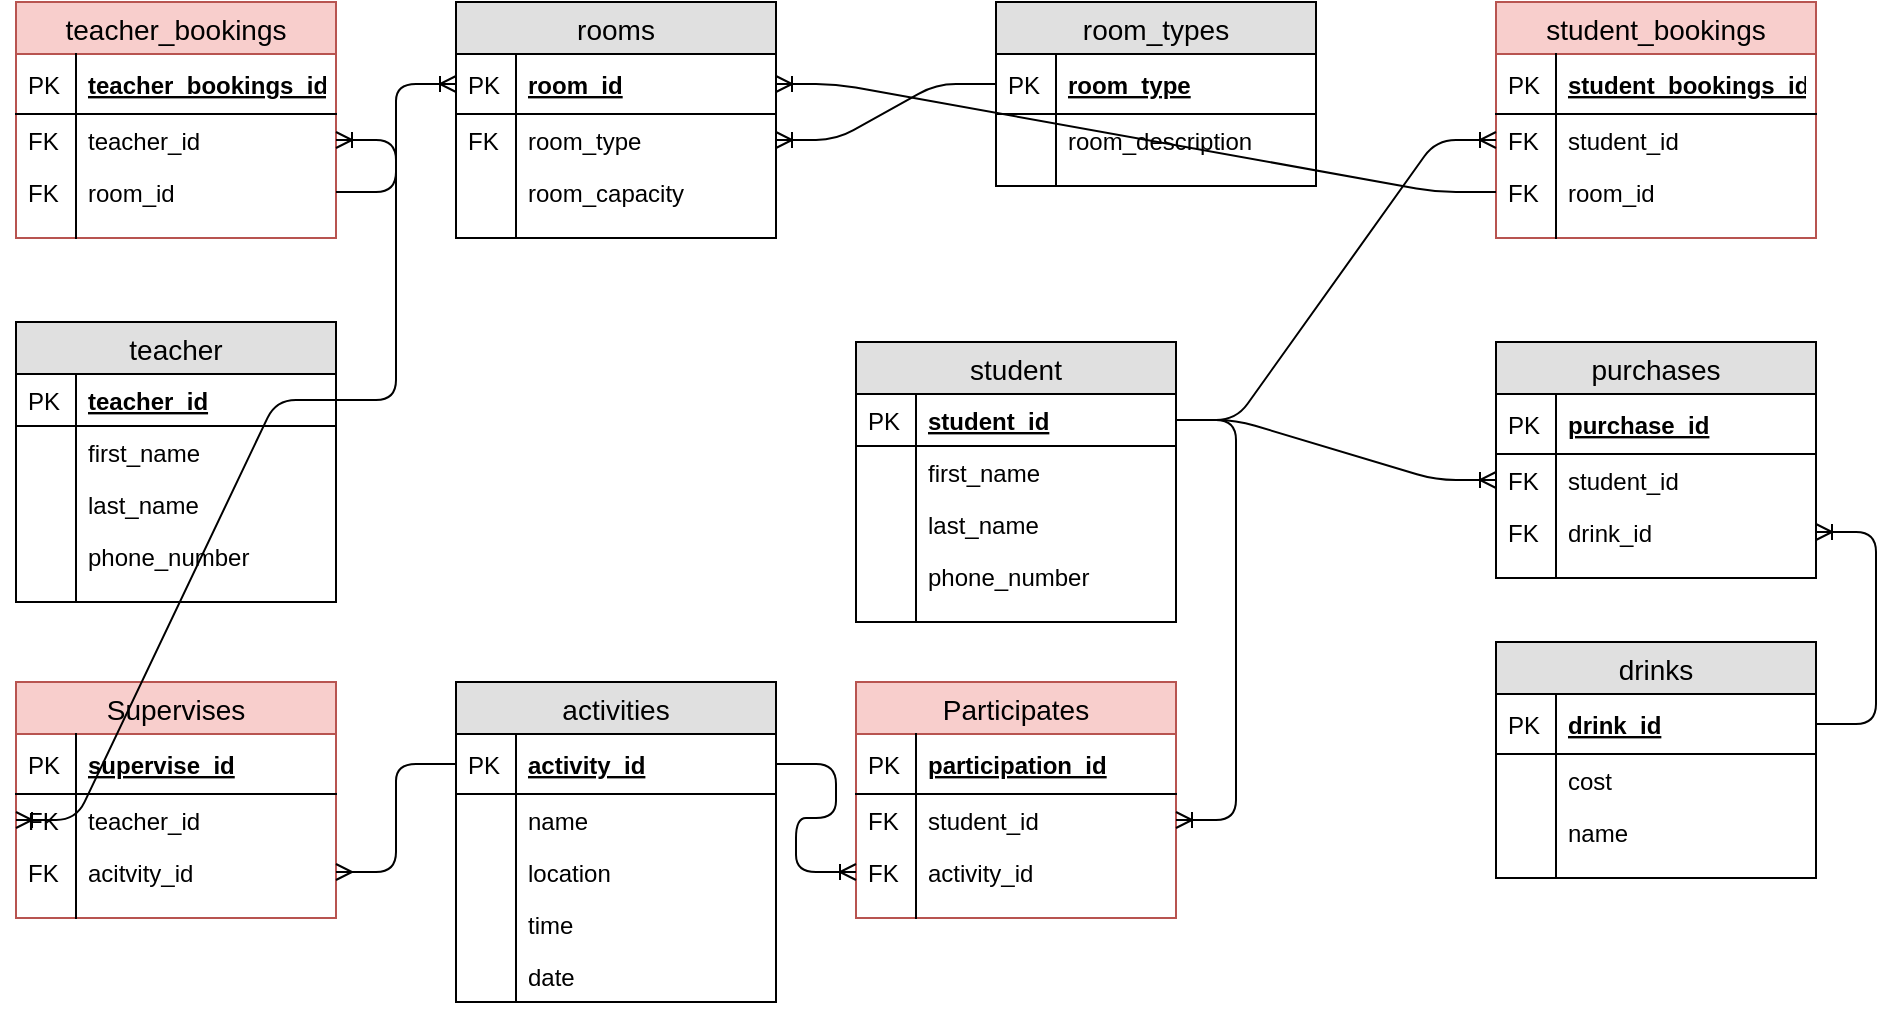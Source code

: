 <mxfile version="12.7.9" type="device"><diagram id="9CeJNqfjZAqy5RFvyB9_" name="Page-1"><mxGraphModel dx="2272" dy="762" grid="1" gridSize="10" guides="1" tooltips="1" connect="1" arrows="1" fold="1" page="1" pageScale="1" pageWidth="850" pageHeight="1100" math="0" shadow="0"><root><mxCell id="0"/><mxCell id="1" parent="0"/><mxCell id="AxWcikaqymDKm24YmUJX-11" value="teacher" style="swimlane;fontStyle=0;childLayout=stackLayout;horizontal=1;startSize=26;fillColor=#e0e0e0;horizontalStack=0;resizeParent=1;resizeParentMax=0;resizeLast=0;collapsible=1;marginBottom=0;swimlaneFillColor=#ffffff;align=center;fontSize=14;" parent="1" vertex="1"><mxGeometry x="-810" y="170" width="160" height="140" as="geometry"/></mxCell><mxCell id="AxWcikaqymDKm24YmUJX-12" value="teacher_id" style="shape=partialRectangle;top=0;left=0;right=0;bottom=1;align=left;verticalAlign=middle;fillColor=none;spacingLeft=34;spacingRight=4;overflow=hidden;rotatable=0;points=[[0,0.5],[1,0.5]];portConstraint=eastwest;dropTarget=0;fontStyle=5;fontSize=12;" parent="AxWcikaqymDKm24YmUJX-11" vertex="1"><mxGeometry y="26" width="160" height="26" as="geometry"/></mxCell><mxCell id="AxWcikaqymDKm24YmUJX-13" value="PK" style="shape=partialRectangle;top=0;left=0;bottom=0;fillColor=none;align=left;verticalAlign=middle;spacingLeft=4;spacingRight=4;overflow=hidden;rotatable=0;points=[];portConstraint=eastwest;part=1;fontSize=12;" parent="AxWcikaqymDKm24YmUJX-12" vertex="1" connectable="0"><mxGeometry width="30" height="26" as="geometry"/></mxCell><mxCell id="AxWcikaqymDKm24YmUJX-14" value="first_name" style="shape=partialRectangle;top=0;left=0;right=0;bottom=0;align=left;verticalAlign=top;fillColor=none;spacingLeft=34;spacingRight=4;overflow=hidden;rotatable=0;points=[[0,0.5],[1,0.5]];portConstraint=eastwest;dropTarget=0;fontSize=12;" parent="AxWcikaqymDKm24YmUJX-11" vertex="1"><mxGeometry y="52" width="160" height="26" as="geometry"/></mxCell><mxCell id="AxWcikaqymDKm24YmUJX-15" value="" style="shape=partialRectangle;top=0;left=0;bottom=0;fillColor=none;align=left;verticalAlign=top;spacingLeft=4;spacingRight=4;overflow=hidden;rotatable=0;points=[];portConstraint=eastwest;part=1;fontSize=12;" parent="AxWcikaqymDKm24YmUJX-14" vertex="1" connectable="0"><mxGeometry width="30" height="26" as="geometry"/></mxCell><mxCell id="AxWcikaqymDKm24YmUJX-16" value="last_name" style="shape=partialRectangle;top=0;left=0;right=0;bottom=0;align=left;verticalAlign=top;fillColor=none;spacingLeft=34;spacingRight=4;overflow=hidden;rotatable=0;points=[[0,0.5],[1,0.5]];portConstraint=eastwest;dropTarget=0;fontSize=12;" parent="AxWcikaqymDKm24YmUJX-11" vertex="1"><mxGeometry y="78" width="160" height="26" as="geometry"/></mxCell><mxCell id="AxWcikaqymDKm24YmUJX-17" value="" style="shape=partialRectangle;top=0;left=0;bottom=0;fillColor=none;align=left;verticalAlign=top;spacingLeft=4;spacingRight=4;overflow=hidden;rotatable=0;points=[];portConstraint=eastwest;part=1;fontSize=12;" parent="AxWcikaqymDKm24YmUJX-16" vertex="1" connectable="0"><mxGeometry width="30" height="26" as="geometry"/></mxCell><mxCell id="AxWcikaqymDKm24YmUJX-18" value="phone_number" style="shape=partialRectangle;top=0;left=0;right=0;bottom=0;align=left;verticalAlign=top;fillColor=none;spacingLeft=34;spacingRight=4;overflow=hidden;rotatable=0;points=[[0,0.5],[1,0.5]];portConstraint=eastwest;dropTarget=0;fontSize=12;" parent="AxWcikaqymDKm24YmUJX-11" vertex="1"><mxGeometry y="104" width="160" height="36" as="geometry"/></mxCell><mxCell id="AxWcikaqymDKm24YmUJX-19" value="" style="shape=partialRectangle;top=0;left=0;bottom=0;fillColor=none;align=left;verticalAlign=top;spacingLeft=4;spacingRight=4;overflow=hidden;rotatable=0;points=[];portConstraint=eastwest;part=1;fontSize=12;" parent="AxWcikaqymDKm24YmUJX-18" vertex="1" connectable="0"><mxGeometry width="30" height="36" as="geometry"/></mxCell><mxCell id="AxWcikaqymDKm24YmUJX-20" value="" style="shape=partialRectangle;top=0;left=0;right=0;bottom=0;align=left;verticalAlign=top;fillColor=none;spacingLeft=34;spacingRight=4;overflow=hidden;rotatable=0;points=[[0,0.5],[1,0.5]];portConstraint=eastwest;dropTarget=0;fontSize=12;" parent="AxWcikaqymDKm24YmUJX-11" vertex="1"><mxGeometry y="140" width="160" as="geometry"/></mxCell><mxCell id="AxWcikaqymDKm24YmUJX-21" value="" style="shape=partialRectangle;top=0;left=0;bottom=0;fillColor=none;align=left;verticalAlign=top;spacingLeft=4;spacingRight=4;overflow=hidden;rotatable=0;points=[];portConstraint=eastwest;part=1;fontSize=12;" parent="AxWcikaqymDKm24YmUJX-20" vertex="1" connectable="0"><mxGeometry width="30" as="geometry"/></mxCell><mxCell id="AxWcikaqymDKm24YmUJX-23" value="student" style="swimlane;fontStyle=0;childLayout=stackLayout;horizontal=1;startSize=26;fillColor=#e0e0e0;horizontalStack=0;resizeParent=1;resizeParentMax=0;resizeLast=0;collapsible=1;marginBottom=0;swimlaneFillColor=#ffffff;align=center;fontSize=14;" parent="1" vertex="1"><mxGeometry x="-390" y="180" width="160" height="140" as="geometry"/></mxCell><mxCell id="AxWcikaqymDKm24YmUJX-24" value="student_id" style="shape=partialRectangle;top=0;left=0;right=0;bottom=1;align=left;verticalAlign=middle;fillColor=none;spacingLeft=34;spacingRight=4;overflow=hidden;rotatable=0;points=[[0,0.5],[1,0.5]];portConstraint=eastwest;dropTarget=0;fontStyle=5;fontSize=12;" parent="AxWcikaqymDKm24YmUJX-23" vertex="1"><mxGeometry y="26" width="160" height="26" as="geometry"/></mxCell><mxCell id="AxWcikaqymDKm24YmUJX-25" value="PK" style="shape=partialRectangle;top=0;left=0;bottom=0;fillColor=none;align=left;verticalAlign=middle;spacingLeft=4;spacingRight=4;overflow=hidden;rotatable=0;points=[];portConstraint=eastwest;part=1;fontSize=12;" parent="AxWcikaqymDKm24YmUJX-24" vertex="1" connectable="0"><mxGeometry width="30" height="26" as="geometry"/></mxCell><mxCell id="AxWcikaqymDKm24YmUJX-26" value="first_name" style="shape=partialRectangle;top=0;left=0;right=0;bottom=0;align=left;verticalAlign=top;fillColor=none;spacingLeft=34;spacingRight=4;overflow=hidden;rotatable=0;points=[[0,0.5],[1,0.5]];portConstraint=eastwest;dropTarget=0;fontSize=12;" parent="AxWcikaqymDKm24YmUJX-23" vertex="1"><mxGeometry y="52" width="160" height="26" as="geometry"/></mxCell><mxCell id="AxWcikaqymDKm24YmUJX-27" value="" style="shape=partialRectangle;top=0;left=0;bottom=0;fillColor=none;align=left;verticalAlign=top;spacingLeft=4;spacingRight=4;overflow=hidden;rotatable=0;points=[];portConstraint=eastwest;part=1;fontSize=12;" parent="AxWcikaqymDKm24YmUJX-26" vertex="1" connectable="0"><mxGeometry width="30" height="26" as="geometry"/></mxCell><mxCell id="AxWcikaqymDKm24YmUJX-28" value="last_name" style="shape=partialRectangle;top=0;left=0;right=0;bottom=0;align=left;verticalAlign=top;fillColor=none;spacingLeft=34;spacingRight=4;overflow=hidden;rotatable=0;points=[[0,0.5],[1,0.5]];portConstraint=eastwest;dropTarget=0;fontSize=12;" parent="AxWcikaqymDKm24YmUJX-23" vertex="1"><mxGeometry y="78" width="160" height="26" as="geometry"/></mxCell><mxCell id="AxWcikaqymDKm24YmUJX-29" value="" style="shape=partialRectangle;top=0;left=0;bottom=0;fillColor=none;align=left;verticalAlign=top;spacingLeft=4;spacingRight=4;overflow=hidden;rotatable=0;points=[];portConstraint=eastwest;part=1;fontSize=12;" parent="AxWcikaqymDKm24YmUJX-28" vertex="1" connectable="0"><mxGeometry width="30" height="26" as="geometry"/></mxCell><mxCell id="AxWcikaqymDKm24YmUJX-30" value="phone_number" style="shape=partialRectangle;top=0;left=0;right=0;bottom=0;align=left;verticalAlign=top;fillColor=none;spacingLeft=34;spacingRight=4;overflow=hidden;rotatable=0;points=[[0,0.5],[1,0.5]];portConstraint=eastwest;dropTarget=0;fontSize=12;" parent="AxWcikaqymDKm24YmUJX-23" vertex="1"><mxGeometry y="104" width="160" height="36" as="geometry"/></mxCell><mxCell id="AxWcikaqymDKm24YmUJX-31" value="" style="shape=partialRectangle;top=0;left=0;bottom=0;fillColor=none;align=left;verticalAlign=top;spacingLeft=4;spacingRight=4;overflow=hidden;rotatable=0;points=[];portConstraint=eastwest;part=1;fontSize=12;" parent="AxWcikaqymDKm24YmUJX-30" vertex="1" connectable="0"><mxGeometry width="30" height="36" as="geometry"/></mxCell><mxCell id="AxWcikaqymDKm24YmUJX-32" value="" style="shape=partialRectangle;top=0;left=0;right=0;bottom=0;align=left;verticalAlign=top;fillColor=none;spacingLeft=34;spacingRight=4;overflow=hidden;rotatable=0;points=[[0,0.5],[1,0.5]];portConstraint=eastwest;dropTarget=0;fontSize=12;" parent="AxWcikaqymDKm24YmUJX-23" vertex="1"><mxGeometry y="140" width="160" as="geometry"/></mxCell><mxCell id="AxWcikaqymDKm24YmUJX-33" value="" style="shape=partialRectangle;top=0;left=0;bottom=0;fillColor=none;align=left;verticalAlign=top;spacingLeft=4;spacingRight=4;overflow=hidden;rotatable=0;points=[];portConstraint=eastwest;part=1;fontSize=12;" parent="AxWcikaqymDKm24YmUJX-32" vertex="1" connectable="0"><mxGeometry width="30" as="geometry"/></mxCell><mxCell id="AxWcikaqymDKm24YmUJX-45" value="activities" style="swimlane;fontStyle=0;childLayout=stackLayout;horizontal=1;startSize=26;fillColor=#e0e0e0;horizontalStack=0;resizeParent=1;resizeParentMax=0;resizeLast=0;collapsible=1;marginBottom=0;swimlaneFillColor=#ffffff;align=center;fontSize=14;" parent="1" vertex="1"><mxGeometry x="-590" y="350" width="160" height="160" as="geometry"/></mxCell><mxCell id="AxWcikaqymDKm24YmUJX-46" value="activity_id" style="shape=partialRectangle;top=0;left=0;right=0;bottom=1;align=left;verticalAlign=middle;fillColor=none;spacingLeft=34;spacingRight=4;overflow=hidden;rotatable=0;points=[[0,0.5],[1,0.5]];portConstraint=eastwest;dropTarget=0;fontStyle=5;fontSize=12;" parent="AxWcikaqymDKm24YmUJX-45" vertex="1"><mxGeometry y="26" width="160" height="30" as="geometry"/></mxCell><mxCell id="AxWcikaqymDKm24YmUJX-47" value="PK" style="shape=partialRectangle;top=0;left=0;bottom=0;fillColor=none;align=left;verticalAlign=middle;spacingLeft=4;spacingRight=4;overflow=hidden;rotatable=0;points=[];portConstraint=eastwest;part=1;fontSize=12;" parent="AxWcikaqymDKm24YmUJX-46" vertex="1" connectable="0"><mxGeometry width="30" height="30" as="geometry"/></mxCell><mxCell id="AxWcikaqymDKm24YmUJX-48" value="name" style="shape=partialRectangle;top=0;left=0;right=0;bottom=0;align=left;verticalAlign=top;fillColor=none;spacingLeft=34;spacingRight=4;overflow=hidden;rotatable=0;points=[[0,0.5],[1,0.5]];portConstraint=eastwest;dropTarget=0;fontSize=12;" parent="AxWcikaqymDKm24YmUJX-45" vertex="1"><mxGeometry y="56" width="160" height="26" as="geometry"/></mxCell><mxCell id="AxWcikaqymDKm24YmUJX-49" value="" style="shape=partialRectangle;top=0;left=0;bottom=0;fillColor=none;align=left;verticalAlign=top;spacingLeft=4;spacingRight=4;overflow=hidden;rotatable=0;points=[];portConstraint=eastwest;part=1;fontSize=12;" parent="AxWcikaqymDKm24YmUJX-48" vertex="1" connectable="0"><mxGeometry width="30" height="26" as="geometry"/></mxCell><mxCell id="AxWcikaqymDKm24YmUJX-50" value="location" style="shape=partialRectangle;top=0;left=0;right=0;bottom=0;align=left;verticalAlign=top;fillColor=none;spacingLeft=34;spacingRight=4;overflow=hidden;rotatable=0;points=[[0,0.5],[1,0.5]];portConstraint=eastwest;dropTarget=0;fontSize=12;" parent="AxWcikaqymDKm24YmUJX-45" vertex="1"><mxGeometry y="82" width="160" height="26" as="geometry"/></mxCell><mxCell id="AxWcikaqymDKm24YmUJX-51" value="" style="shape=partialRectangle;top=0;left=0;bottom=0;fillColor=none;align=left;verticalAlign=top;spacingLeft=4;spacingRight=4;overflow=hidden;rotatable=0;points=[];portConstraint=eastwest;part=1;fontSize=12;" parent="AxWcikaqymDKm24YmUJX-50" vertex="1" connectable="0"><mxGeometry width="30" height="26" as="geometry"/></mxCell><mxCell id="AxWcikaqymDKm24YmUJX-52" value="time" style="shape=partialRectangle;top=0;left=0;right=0;bottom=0;align=left;verticalAlign=top;fillColor=none;spacingLeft=34;spacingRight=4;overflow=hidden;rotatable=0;points=[[0,0.5],[1,0.5]];portConstraint=eastwest;dropTarget=0;fontSize=12;" parent="AxWcikaqymDKm24YmUJX-45" vertex="1"><mxGeometry y="108" width="160" height="26" as="geometry"/></mxCell><mxCell id="AxWcikaqymDKm24YmUJX-53" value="" style="shape=partialRectangle;top=0;left=0;bottom=0;fillColor=none;align=left;verticalAlign=top;spacingLeft=4;spacingRight=4;overflow=hidden;rotatable=0;points=[];portConstraint=eastwest;part=1;fontSize=12;" parent="AxWcikaqymDKm24YmUJX-52" vertex="1" connectable="0"><mxGeometry width="30" height="26" as="geometry"/></mxCell><mxCell id="AxWcikaqymDKm24YmUJX-74" value="date" style="shape=partialRectangle;top=0;left=0;right=0;bottom=0;align=left;verticalAlign=top;fillColor=none;spacingLeft=34;spacingRight=4;overflow=hidden;rotatable=0;points=[[0,0.5],[1,0.5]];portConstraint=eastwest;dropTarget=0;fontSize=12;" parent="AxWcikaqymDKm24YmUJX-45" vertex="1"><mxGeometry y="134" width="160" height="26" as="geometry"/></mxCell><mxCell id="AxWcikaqymDKm24YmUJX-75" value="" style="shape=partialRectangle;top=0;left=0;bottom=0;fillColor=none;align=left;verticalAlign=top;spacingLeft=4;spacingRight=4;overflow=hidden;rotatable=0;points=[];portConstraint=eastwest;part=1;fontSize=12;" parent="AxWcikaqymDKm24YmUJX-74" vertex="1" connectable="0"><mxGeometry width="30" height="26" as="geometry"/></mxCell><mxCell id="AxWcikaqymDKm24YmUJX-60" value="Participates" style="swimlane;fontStyle=0;childLayout=stackLayout;horizontal=1;startSize=26;fillColor=#f8cecc;horizontalStack=0;resizeParent=1;resizeParentMax=0;resizeLast=0;collapsible=1;marginBottom=0;swimlaneFillColor=#ffffff;align=center;fontSize=14;strokeColor=#b85450;" parent="1" vertex="1"><mxGeometry x="-390" y="350" width="160" height="118" as="geometry"/></mxCell><mxCell id="AxWcikaqymDKm24YmUJX-61" value="participation_id" style="shape=partialRectangle;top=0;left=0;right=0;bottom=1;align=left;verticalAlign=middle;fillColor=none;spacingLeft=34;spacingRight=4;overflow=hidden;rotatable=0;points=[[0,0.5],[1,0.5]];portConstraint=eastwest;dropTarget=0;fontStyle=5;fontSize=12;" parent="AxWcikaqymDKm24YmUJX-60" vertex="1"><mxGeometry y="26" width="160" height="30" as="geometry"/></mxCell><mxCell id="AxWcikaqymDKm24YmUJX-62" value="PK" style="shape=partialRectangle;top=0;left=0;bottom=0;fillColor=none;align=left;verticalAlign=middle;spacingLeft=4;spacingRight=4;overflow=hidden;rotatable=0;points=[];portConstraint=eastwest;part=1;fontSize=12;" parent="AxWcikaqymDKm24YmUJX-61" vertex="1" connectable="0"><mxGeometry width="30" height="30" as="geometry"/></mxCell><mxCell id="AxWcikaqymDKm24YmUJX-63" value="student_id" style="shape=partialRectangle;top=0;left=0;right=0;bottom=0;align=left;verticalAlign=top;fillColor=none;spacingLeft=34;spacingRight=4;overflow=hidden;rotatable=0;points=[[0,0.5],[1,0.5]];portConstraint=eastwest;dropTarget=0;fontSize=12;" parent="AxWcikaqymDKm24YmUJX-60" vertex="1"><mxGeometry y="56" width="160" height="26" as="geometry"/></mxCell><mxCell id="AxWcikaqymDKm24YmUJX-64" value="FK" style="shape=partialRectangle;top=0;left=0;bottom=0;fillColor=none;align=left;verticalAlign=top;spacingLeft=4;spacingRight=4;overflow=hidden;rotatable=0;points=[];portConstraint=eastwest;part=1;fontSize=12;" parent="AxWcikaqymDKm24YmUJX-63" vertex="1" connectable="0"><mxGeometry width="30" height="26" as="geometry"/></mxCell><mxCell id="AxWcikaqymDKm24YmUJX-65" value="activity_id" style="shape=partialRectangle;top=0;left=0;right=0;bottom=0;align=left;verticalAlign=top;fillColor=none;spacingLeft=34;spacingRight=4;overflow=hidden;rotatable=0;points=[[0,0.5],[1,0.5]];portConstraint=eastwest;dropTarget=0;fontSize=12;" parent="AxWcikaqymDKm24YmUJX-60" vertex="1"><mxGeometry y="82" width="160" height="26" as="geometry"/></mxCell><mxCell id="AxWcikaqymDKm24YmUJX-66" value="FK" style="shape=partialRectangle;top=0;left=0;bottom=0;fillColor=none;align=left;verticalAlign=top;spacingLeft=4;spacingRight=4;overflow=hidden;rotatable=0;points=[];portConstraint=eastwest;part=1;fontSize=12;" parent="AxWcikaqymDKm24YmUJX-65" vertex="1" connectable="0"><mxGeometry width="30" height="26" as="geometry"/></mxCell><mxCell id="AxWcikaqymDKm24YmUJX-69" value="" style="shape=partialRectangle;top=0;left=0;right=0;bottom=0;align=left;verticalAlign=top;fillColor=none;spacingLeft=34;spacingRight=4;overflow=hidden;rotatable=0;points=[[0,0.5],[1,0.5]];portConstraint=eastwest;dropTarget=0;fontSize=12;" parent="AxWcikaqymDKm24YmUJX-60" vertex="1"><mxGeometry y="108" width="160" height="10" as="geometry"/></mxCell><mxCell id="AxWcikaqymDKm24YmUJX-70" value="" style="shape=partialRectangle;top=0;left=0;bottom=0;fillColor=none;align=left;verticalAlign=top;spacingLeft=4;spacingRight=4;overflow=hidden;rotatable=0;points=[];portConstraint=eastwest;part=1;fontSize=12;" parent="AxWcikaqymDKm24YmUJX-69" vertex="1" connectable="0"><mxGeometry width="30" height="10" as="geometry"/></mxCell><mxCell id="AxWcikaqymDKm24YmUJX-72" value="" style="edgeStyle=entityRelationEdgeStyle;fontSize=12;html=1;endArrow=none;exitX=1;exitY=0.5;exitDx=0;exitDy=0;startArrow=ERoneToMany;startFill=0;endFill=0;" parent="1" source="AxWcikaqymDKm24YmUJX-63" target="AxWcikaqymDKm24YmUJX-24" edge="1"><mxGeometry width="100" height="100" relative="1" as="geometry"><mxPoint x="-520" y="570" as="sourcePoint"/><mxPoint x="-420" y="470" as="targetPoint"/></mxGeometry></mxCell><mxCell id="AxWcikaqymDKm24YmUJX-73" value="" style="edgeStyle=entityRelationEdgeStyle;fontSize=12;html=1;endArrow=ERoneToMany;exitX=1;exitY=0.5;exitDx=0;exitDy=0;" parent="1" source="AxWcikaqymDKm24YmUJX-46" target="AxWcikaqymDKm24YmUJX-65" edge="1"><mxGeometry width="100" height="100" relative="1" as="geometry"><mxPoint x="-520" y="670" as="sourcePoint"/><mxPoint x="-80" y="660" as="targetPoint"/></mxGeometry></mxCell><mxCell id="AxWcikaqymDKm24YmUJX-76" value="Supervises" style="swimlane;fontStyle=0;childLayout=stackLayout;horizontal=1;startSize=26;fillColor=#f8cecc;horizontalStack=0;resizeParent=1;resizeParentMax=0;resizeLast=0;collapsible=1;marginBottom=0;swimlaneFillColor=#ffffff;align=center;fontSize=14;strokeColor=#b85450;" parent="1" vertex="1"><mxGeometry x="-810" y="350" width="160" height="118" as="geometry"/></mxCell><mxCell id="AxWcikaqymDKm24YmUJX-77" value="supervise_id" style="shape=partialRectangle;top=0;left=0;right=0;bottom=1;align=left;verticalAlign=middle;fillColor=none;spacingLeft=34;spacingRight=4;overflow=hidden;rotatable=0;points=[[0,0.5],[1,0.5]];portConstraint=eastwest;dropTarget=0;fontStyle=5;fontSize=12;" parent="AxWcikaqymDKm24YmUJX-76" vertex="1"><mxGeometry y="26" width="160" height="30" as="geometry"/></mxCell><mxCell id="AxWcikaqymDKm24YmUJX-78" value="PK" style="shape=partialRectangle;top=0;left=0;bottom=0;fillColor=none;align=left;verticalAlign=middle;spacingLeft=4;spacingRight=4;overflow=hidden;rotatable=0;points=[];portConstraint=eastwest;part=1;fontSize=12;" parent="AxWcikaqymDKm24YmUJX-77" vertex="1" connectable="0"><mxGeometry width="30" height="30" as="geometry"/></mxCell><mxCell id="AxWcikaqymDKm24YmUJX-79" value="teacher_id" style="shape=partialRectangle;top=0;left=0;right=0;bottom=0;align=left;verticalAlign=top;fillColor=none;spacingLeft=34;spacingRight=4;overflow=hidden;rotatable=0;points=[[0,0.5],[1,0.5]];portConstraint=eastwest;dropTarget=0;fontSize=12;" parent="AxWcikaqymDKm24YmUJX-76" vertex="1"><mxGeometry y="56" width="160" height="26" as="geometry"/></mxCell><mxCell id="AxWcikaqymDKm24YmUJX-80" value="FK" style="shape=partialRectangle;top=0;left=0;bottom=0;fillColor=none;align=left;verticalAlign=top;spacingLeft=4;spacingRight=4;overflow=hidden;rotatable=0;points=[];portConstraint=eastwest;part=1;fontSize=12;" parent="AxWcikaqymDKm24YmUJX-79" vertex="1" connectable="0"><mxGeometry width="30" height="26" as="geometry"/></mxCell><mxCell id="AxWcikaqymDKm24YmUJX-81" value="acitvity_id" style="shape=partialRectangle;top=0;left=0;right=0;bottom=0;align=left;verticalAlign=top;fillColor=none;spacingLeft=34;spacingRight=4;overflow=hidden;rotatable=0;points=[[0,0.5],[1,0.5]];portConstraint=eastwest;dropTarget=0;fontSize=12;" parent="AxWcikaqymDKm24YmUJX-76" vertex="1"><mxGeometry y="82" width="160" height="26" as="geometry"/></mxCell><mxCell id="AxWcikaqymDKm24YmUJX-82" value="FK" style="shape=partialRectangle;top=0;left=0;bottom=0;fillColor=none;align=left;verticalAlign=top;spacingLeft=4;spacingRight=4;overflow=hidden;rotatable=0;points=[];portConstraint=eastwest;part=1;fontSize=12;" parent="AxWcikaqymDKm24YmUJX-81" vertex="1" connectable="0"><mxGeometry width="30" height="26" as="geometry"/></mxCell><mxCell id="AxWcikaqymDKm24YmUJX-85" value="" style="shape=partialRectangle;top=0;left=0;right=0;bottom=0;align=left;verticalAlign=top;fillColor=none;spacingLeft=34;spacingRight=4;overflow=hidden;rotatable=0;points=[[0,0.5],[1,0.5]];portConstraint=eastwest;dropTarget=0;fontSize=12;" parent="AxWcikaqymDKm24YmUJX-76" vertex="1"><mxGeometry y="108" width="160" height="10" as="geometry"/></mxCell><mxCell id="AxWcikaqymDKm24YmUJX-86" value="" style="shape=partialRectangle;top=0;left=0;bottom=0;fillColor=none;align=left;verticalAlign=top;spacingLeft=4;spacingRight=4;overflow=hidden;rotatable=0;points=[];portConstraint=eastwest;part=1;fontSize=12;" parent="AxWcikaqymDKm24YmUJX-85" vertex="1" connectable="0"><mxGeometry width="30" height="10" as="geometry"/></mxCell><mxCell id="AxWcikaqymDKm24YmUJX-87" value="" style="edgeStyle=entityRelationEdgeStyle;fontSize=12;html=1;endArrow=ERoneToMany;exitX=1;exitY=0.5;exitDx=0;exitDy=0;entryX=0;entryY=0.5;entryDx=0;entryDy=0;" parent="1" source="AxWcikaqymDKm24YmUJX-12" target="AxWcikaqymDKm24YmUJX-79" edge="1"><mxGeometry width="100" height="100" relative="1" as="geometry"><mxPoint x="-520" y="570" as="sourcePoint"/><mxPoint x="-420" y="470" as="targetPoint"/></mxGeometry></mxCell><mxCell id="AxWcikaqymDKm24YmUJX-88" value="" style="edgeStyle=entityRelationEdgeStyle;fontSize=12;html=1;endArrow=none;entryX=0;entryY=0.5;entryDx=0;entryDy=0;exitX=1;exitY=0.5;exitDx=0;exitDy=0;startArrow=ERmany;startFill=0;endFill=0;" parent="1" source="AxWcikaqymDKm24YmUJX-81" target="AxWcikaqymDKm24YmUJX-46" edge="1"><mxGeometry width="100" height="100" relative="1" as="geometry"><mxPoint x="-520" y="578" as="sourcePoint"/><mxPoint x="-420" y="478" as="targetPoint"/></mxGeometry></mxCell><mxCell id="AxWcikaqymDKm24YmUJX-92" value="rooms" style="swimlane;fontStyle=0;childLayout=stackLayout;horizontal=1;startSize=26;fillColor=#e0e0e0;horizontalStack=0;resizeParent=1;resizeParentMax=0;resizeLast=0;collapsible=1;marginBottom=0;swimlaneFillColor=#ffffff;align=center;fontSize=14;" parent="1" vertex="1"><mxGeometry x="-590" y="10" width="160" height="118" as="geometry"/></mxCell><mxCell id="AxWcikaqymDKm24YmUJX-93" value="room_id" style="shape=partialRectangle;top=0;left=0;right=0;bottom=1;align=left;verticalAlign=middle;fillColor=none;spacingLeft=34;spacingRight=4;overflow=hidden;rotatable=0;points=[[0,0.5],[1,0.5]];portConstraint=eastwest;dropTarget=0;fontStyle=5;fontSize=12;" parent="AxWcikaqymDKm24YmUJX-92" vertex="1"><mxGeometry y="26" width="160" height="30" as="geometry"/></mxCell><mxCell id="AxWcikaqymDKm24YmUJX-94" value="PK" style="shape=partialRectangle;top=0;left=0;bottom=0;fillColor=none;align=left;verticalAlign=middle;spacingLeft=4;spacingRight=4;overflow=hidden;rotatable=0;points=[];portConstraint=eastwest;part=1;fontSize=12;" parent="AxWcikaqymDKm24YmUJX-93" vertex="1" connectable="0"><mxGeometry width="30" height="30" as="geometry"/></mxCell><mxCell id="AxWcikaqymDKm24YmUJX-95" value="room_type" style="shape=partialRectangle;top=0;left=0;right=0;bottom=0;align=left;verticalAlign=top;fillColor=none;spacingLeft=34;spacingRight=4;overflow=hidden;rotatable=0;points=[[0,0.5],[1,0.5]];portConstraint=eastwest;dropTarget=0;fontSize=12;" parent="AxWcikaqymDKm24YmUJX-92" vertex="1"><mxGeometry y="56" width="160" height="26" as="geometry"/></mxCell><mxCell id="AxWcikaqymDKm24YmUJX-96" value="FK" style="shape=partialRectangle;top=0;left=0;bottom=0;fillColor=none;align=left;verticalAlign=top;spacingLeft=4;spacingRight=4;overflow=hidden;rotatable=0;points=[];portConstraint=eastwest;part=1;fontSize=12;" parent="AxWcikaqymDKm24YmUJX-95" vertex="1" connectable="0"><mxGeometry width="30" height="26" as="geometry"/></mxCell><mxCell id="AxWcikaqymDKm24YmUJX-97" value="room_capacity" style="shape=partialRectangle;top=0;left=0;right=0;bottom=0;align=left;verticalAlign=top;fillColor=none;spacingLeft=34;spacingRight=4;overflow=hidden;rotatable=0;points=[[0,0.5],[1,0.5]];portConstraint=eastwest;dropTarget=0;fontSize=12;" parent="AxWcikaqymDKm24YmUJX-92" vertex="1"><mxGeometry y="82" width="160" height="26" as="geometry"/></mxCell><mxCell id="AxWcikaqymDKm24YmUJX-98" value="" style="shape=partialRectangle;top=0;left=0;bottom=0;fillColor=none;align=left;verticalAlign=top;spacingLeft=4;spacingRight=4;overflow=hidden;rotatable=0;points=[];portConstraint=eastwest;part=1;fontSize=12;" parent="AxWcikaqymDKm24YmUJX-97" vertex="1" connectable="0"><mxGeometry width="30" height="26" as="geometry"/></mxCell><mxCell id="AxWcikaqymDKm24YmUJX-101" value="" style="shape=partialRectangle;top=0;left=0;right=0;bottom=0;align=left;verticalAlign=top;fillColor=none;spacingLeft=34;spacingRight=4;overflow=hidden;rotatable=0;points=[[0,0.5],[1,0.5]];portConstraint=eastwest;dropTarget=0;fontSize=12;" parent="AxWcikaqymDKm24YmUJX-92" vertex="1"><mxGeometry y="108" width="160" height="10" as="geometry"/></mxCell><mxCell id="AxWcikaqymDKm24YmUJX-102" value="" style="shape=partialRectangle;top=0;left=0;bottom=0;fillColor=none;align=left;verticalAlign=top;spacingLeft=4;spacingRight=4;overflow=hidden;rotatable=0;points=[];portConstraint=eastwest;part=1;fontSize=12;" parent="AxWcikaqymDKm24YmUJX-101" vertex="1" connectable="0"><mxGeometry width="30" height="10" as="geometry"/></mxCell><mxCell id="AxWcikaqymDKm24YmUJX-103" value="room_types" style="swimlane;fontStyle=0;childLayout=stackLayout;horizontal=1;startSize=26;fillColor=#e0e0e0;horizontalStack=0;resizeParent=1;resizeParentMax=0;resizeLast=0;collapsible=1;marginBottom=0;swimlaneFillColor=#ffffff;align=center;fontSize=14;" parent="1" vertex="1"><mxGeometry x="-320" y="10" width="160" height="92" as="geometry"/></mxCell><mxCell id="AxWcikaqymDKm24YmUJX-104" value="room_type" style="shape=partialRectangle;top=0;left=0;right=0;bottom=1;align=left;verticalAlign=middle;fillColor=none;spacingLeft=34;spacingRight=4;overflow=hidden;rotatable=0;points=[[0,0.5],[1,0.5]];portConstraint=eastwest;dropTarget=0;fontStyle=5;fontSize=12;" parent="AxWcikaqymDKm24YmUJX-103" vertex="1"><mxGeometry y="26" width="160" height="30" as="geometry"/></mxCell><mxCell id="AxWcikaqymDKm24YmUJX-105" value="PK" style="shape=partialRectangle;top=0;left=0;bottom=0;fillColor=none;align=left;verticalAlign=middle;spacingLeft=4;spacingRight=4;overflow=hidden;rotatable=0;points=[];portConstraint=eastwest;part=1;fontSize=12;" parent="AxWcikaqymDKm24YmUJX-104" vertex="1" connectable="0"><mxGeometry width="30" height="30" as="geometry"/></mxCell><mxCell id="AxWcikaqymDKm24YmUJX-106" value="room_description" style="shape=partialRectangle;top=0;left=0;right=0;bottom=0;align=left;verticalAlign=top;fillColor=none;spacingLeft=34;spacingRight=4;overflow=hidden;rotatable=0;points=[[0,0.5],[1,0.5]];portConstraint=eastwest;dropTarget=0;fontSize=12;" parent="AxWcikaqymDKm24YmUJX-103" vertex="1"><mxGeometry y="56" width="160" height="26" as="geometry"/></mxCell><mxCell id="AxWcikaqymDKm24YmUJX-107" value="" style="shape=partialRectangle;top=0;left=0;bottom=0;fillColor=none;align=left;verticalAlign=top;spacingLeft=4;spacingRight=4;overflow=hidden;rotatable=0;points=[];portConstraint=eastwest;part=1;fontSize=12;" parent="AxWcikaqymDKm24YmUJX-106" vertex="1" connectable="0"><mxGeometry width="30" height="26" as="geometry"/></mxCell><mxCell id="AxWcikaqymDKm24YmUJX-112" value="" style="shape=partialRectangle;top=0;left=0;right=0;bottom=0;align=left;verticalAlign=top;fillColor=none;spacingLeft=34;spacingRight=4;overflow=hidden;rotatable=0;points=[[0,0.5],[1,0.5]];portConstraint=eastwest;dropTarget=0;fontSize=12;" parent="AxWcikaqymDKm24YmUJX-103" vertex="1"><mxGeometry y="82" width="160" height="10" as="geometry"/></mxCell><mxCell id="AxWcikaqymDKm24YmUJX-113" value="" style="shape=partialRectangle;top=0;left=0;bottom=0;fillColor=none;align=left;verticalAlign=top;spacingLeft=4;spacingRight=4;overflow=hidden;rotatable=0;points=[];portConstraint=eastwest;part=1;fontSize=12;" parent="AxWcikaqymDKm24YmUJX-112" vertex="1" connectable="0"><mxGeometry width="30" height="10" as="geometry"/></mxCell><mxCell id="AxWcikaqymDKm24YmUJX-116" value="" style="edgeStyle=entityRelationEdgeStyle;fontSize=12;html=1;endArrow=none;exitX=1;exitY=0.5;exitDx=0;exitDy=0;startArrow=ERoneToMany;startFill=0;endFill=0;" parent="1" source="AxWcikaqymDKm24YmUJX-95" target="AxWcikaqymDKm24YmUJX-104" edge="1"><mxGeometry width="100" height="100" relative="1" as="geometry"><mxPoint x="-710" y="90" as="sourcePoint"/><mxPoint x="-399.2" y="240" as="targetPoint"/></mxGeometry></mxCell><mxCell id="AxWcikaqymDKm24YmUJX-118" value="teacher_bookings" style="swimlane;fontStyle=0;childLayout=stackLayout;horizontal=1;startSize=26;fillColor=#f8cecc;horizontalStack=0;resizeParent=1;resizeParentMax=0;resizeLast=0;collapsible=1;marginBottom=0;swimlaneFillColor=#ffffff;align=center;fontSize=14;strokeColor=#b85450;" parent="1" vertex="1"><mxGeometry x="-810" y="10" width="160" height="118" as="geometry"/></mxCell><mxCell id="AxWcikaqymDKm24YmUJX-119" value="teacher_bookings_id" style="shape=partialRectangle;top=0;left=0;right=0;bottom=1;align=left;verticalAlign=middle;fillColor=none;spacingLeft=34;spacingRight=4;overflow=hidden;rotatable=0;points=[[0,0.5],[1,0.5]];portConstraint=eastwest;dropTarget=0;fontStyle=5;fontSize=12;" parent="AxWcikaqymDKm24YmUJX-118" vertex="1"><mxGeometry y="26" width="160" height="30" as="geometry"/></mxCell><mxCell id="AxWcikaqymDKm24YmUJX-120" value="PK" style="shape=partialRectangle;top=0;left=0;bottom=0;fillColor=none;align=left;verticalAlign=middle;spacingLeft=4;spacingRight=4;overflow=hidden;rotatable=0;points=[];portConstraint=eastwest;part=1;fontSize=12;" parent="AxWcikaqymDKm24YmUJX-119" vertex="1" connectable="0"><mxGeometry width="30" height="30" as="geometry"/></mxCell><mxCell id="AxWcikaqymDKm24YmUJX-121" value="teacher_id" style="shape=partialRectangle;top=0;left=0;right=0;bottom=0;align=left;verticalAlign=top;fillColor=none;spacingLeft=34;spacingRight=4;overflow=hidden;rotatable=0;points=[[0,0.5],[1,0.5]];portConstraint=eastwest;dropTarget=0;fontSize=12;" parent="AxWcikaqymDKm24YmUJX-118" vertex="1"><mxGeometry y="56" width="160" height="26" as="geometry"/></mxCell><mxCell id="AxWcikaqymDKm24YmUJX-122" value="FK" style="shape=partialRectangle;top=0;left=0;bottom=0;fillColor=none;align=left;verticalAlign=top;spacingLeft=4;spacingRight=4;overflow=hidden;rotatable=0;points=[];portConstraint=eastwest;part=1;fontSize=12;" parent="AxWcikaqymDKm24YmUJX-121" vertex="1" connectable="0"><mxGeometry width="30" height="26" as="geometry"/></mxCell><mxCell id="AxWcikaqymDKm24YmUJX-123" value="room_id" style="shape=partialRectangle;top=0;left=0;right=0;bottom=0;align=left;verticalAlign=top;fillColor=none;spacingLeft=34;spacingRight=4;overflow=hidden;rotatable=0;points=[[0,0.5],[1,0.5]];portConstraint=eastwest;dropTarget=0;fontSize=12;" parent="AxWcikaqymDKm24YmUJX-118" vertex="1"><mxGeometry y="82" width="160" height="26" as="geometry"/></mxCell><mxCell id="AxWcikaqymDKm24YmUJX-124" value="FK" style="shape=partialRectangle;top=0;left=0;bottom=0;fillColor=none;align=left;verticalAlign=top;spacingLeft=4;spacingRight=4;overflow=hidden;rotatable=0;points=[];portConstraint=eastwest;part=1;fontSize=12;" parent="AxWcikaqymDKm24YmUJX-123" vertex="1" connectable="0"><mxGeometry width="30" height="26" as="geometry"/></mxCell><mxCell id="AxWcikaqymDKm24YmUJX-127" value="" style="shape=partialRectangle;top=0;left=0;right=0;bottom=0;align=left;verticalAlign=top;fillColor=none;spacingLeft=34;spacingRight=4;overflow=hidden;rotatable=0;points=[[0,0.5],[1,0.5]];portConstraint=eastwest;dropTarget=0;fontSize=12;" parent="AxWcikaqymDKm24YmUJX-118" vertex="1"><mxGeometry y="108" width="160" height="10" as="geometry"/></mxCell><mxCell id="AxWcikaqymDKm24YmUJX-128" value="" style="shape=partialRectangle;top=0;left=0;bottom=0;fillColor=none;align=left;verticalAlign=top;spacingLeft=4;spacingRight=4;overflow=hidden;rotatable=0;points=[];portConstraint=eastwest;part=1;fontSize=12;" parent="AxWcikaqymDKm24YmUJX-127" vertex="1" connectable="0"><mxGeometry width="30" height="10" as="geometry"/></mxCell><mxCell id="AxWcikaqymDKm24YmUJX-129" value="student_bookings" style="swimlane;fontStyle=0;childLayout=stackLayout;horizontal=1;startSize=26;fillColor=#f8cecc;horizontalStack=0;resizeParent=1;resizeParentMax=0;resizeLast=0;collapsible=1;marginBottom=0;swimlaneFillColor=#ffffff;align=center;fontSize=14;strokeColor=#b85450;" parent="1" vertex="1"><mxGeometry x="-70" y="10" width="160" height="118" as="geometry"/></mxCell><mxCell id="AxWcikaqymDKm24YmUJX-130" value="student_bookings_id" style="shape=partialRectangle;top=0;left=0;right=0;bottom=1;align=left;verticalAlign=middle;fillColor=none;spacingLeft=34;spacingRight=4;overflow=hidden;rotatable=0;points=[[0,0.5],[1,0.5]];portConstraint=eastwest;dropTarget=0;fontStyle=5;fontSize=12;" parent="AxWcikaqymDKm24YmUJX-129" vertex="1"><mxGeometry y="26" width="160" height="30" as="geometry"/></mxCell><mxCell id="AxWcikaqymDKm24YmUJX-131" value="PK" style="shape=partialRectangle;top=0;left=0;bottom=0;fillColor=none;align=left;verticalAlign=middle;spacingLeft=4;spacingRight=4;overflow=hidden;rotatable=0;points=[];portConstraint=eastwest;part=1;fontSize=12;" parent="AxWcikaqymDKm24YmUJX-130" vertex="1" connectable="0"><mxGeometry width="30" height="30" as="geometry"/></mxCell><mxCell id="AxWcikaqymDKm24YmUJX-132" value="student_id" style="shape=partialRectangle;top=0;left=0;right=0;bottom=0;align=left;verticalAlign=top;fillColor=none;spacingLeft=34;spacingRight=4;overflow=hidden;rotatable=0;points=[[0,0.5],[1,0.5]];portConstraint=eastwest;dropTarget=0;fontSize=12;" parent="AxWcikaqymDKm24YmUJX-129" vertex="1"><mxGeometry y="56" width="160" height="26" as="geometry"/></mxCell><mxCell id="AxWcikaqymDKm24YmUJX-133" value="FK" style="shape=partialRectangle;top=0;left=0;bottom=0;fillColor=none;align=left;verticalAlign=top;spacingLeft=4;spacingRight=4;overflow=hidden;rotatable=0;points=[];portConstraint=eastwest;part=1;fontSize=12;" parent="AxWcikaqymDKm24YmUJX-132" vertex="1" connectable="0"><mxGeometry width="30" height="26" as="geometry"/></mxCell><mxCell id="AxWcikaqymDKm24YmUJX-134" value="room_id" style="shape=partialRectangle;top=0;left=0;right=0;bottom=0;align=left;verticalAlign=top;fillColor=none;spacingLeft=34;spacingRight=4;overflow=hidden;rotatable=0;points=[[0,0.5],[1,0.5]];portConstraint=eastwest;dropTarget=0;fontSize=12;" parent="AxWcikaqymDKm24YmUJX-129" vertex="1"><mxGeometry y="82" width="160" height="26" as="geometry"/></mxCell><mxCell id="AxWcikaqymDKm24YmUJX-135" value="FK" style="shape=partialRectangle;top=0;left=0;bottom=0;fillColor=none;align=left;verticalAlign=top;spacingLeft=4;spacingRight=4;overflow=hidden;rotatable=0;points=[];portConstraint=eastwest;part=1;fontSize=12;" parent="AxWcikaqymDKm24YmUJX-134" vertex="1" connectable="0"><mxGeometry width="30" height="26" as="geometry"/></mxCell><mxCell id="AxWcikaqymDKm24YmUJX-136" value="" style="shape=partialRectangle;top=0;left=0;right=0;bottom=0;align=left;verticalAlign=top;fillColor=none;spacingLeft=34;spacingRight=4;overflow=hidden;rotatable=0;points=[[0,0.5],[1,0.5]];portConstraint=eastwest;dropTarget=0;fontSize=12;" parent="AxWcikaqymDKm24YmUJX-129" vertex="1"><mxGeometry y="108" width="160" height="10" as="geometry"/></mxCell><mxCell id="AxWcikaqymDKm24YmUJX-137" value="" style="shape=partialRectangle;top=0;left=0;bottom=0;fillColor=none;align=left;verticalAlign=top;spacingLeft=4;spacingRight=4;overflow=hidden;rotatable=0;points=[];portConstraint=eastwest;part=1;fontSize=12;" parent="AxWcikaqymDKm24YmUJX-136" vertex="1" connectable="0"><mxGeometry width="30" height="10" as="geometry"/></mxCell><mxCell id="AxWcikaqymDKm24YmUJX-138" value="" style="edgeStyle=entityRelationEdgeStyle;fontSize=12;html=1;endArrow=ERoneToMany;" parent="1" target="AxWcikaqymDKm24YmUJX-121" edge="1" source="AxWcikaqymDKm24YmUJX-12"><mxGeometry width="100" height="100" relative="1" as="geometry"><mxPoint x="-640" y="290" as="sourcePoint"/><mxPoint x="-440" y="130" as="targetPoint"/></mxGeometry></mxCell><mxCell id="AxWcikaqymDKm24YmUJX-139" value="" style="edgeStyle=entityRelationEdgeStyle;fontSize=12;html=1;endArrow=ERoneToMany;" parent="1" source="AxWcikaqymDKm24YmUJX-24" target="AxWcikaqymDKm24YmUJX-132" edge="1"><mxGeometry width="100" height="100" relative="1" as="geometry"><mxPoint x="-540" y="230" as="sourcePoint"/><mxPoint x="-440" y="130" as="targetPoint"/></mxGeometry></mxCell><mxCell id="AxWcikaqymDKm24YmUJX-140" value="" style="edgeStyle=entityRelationEdgeStyle;fontSize=12;html=1;endArrow=ERoneToMany;" parent="1" source="AxWcikaqymDKm24YmUJX-134" target="AxWcikaqymDKm24YmUJX-93" edge="1"><mxGeometry width="100" height="100" relative="1" as="geometry"><mxPoint x="-540" y="230" as="sourcePoint"/><mxPoint x="-420" y="11" as="targetPoint"/></mxGeometry></mxCell><mxCell id="AxWcikaqymDKm24YmUJX-141" value="" style="edgeStyle=entityRelationEdgeStyle;fontSize=12;html=1;endArrow=ERoneToMany;exitX=1;exitY=0.5;exitDx=0;exitDy=0;entryX=0;entryY=0.5;entryDx=0;entryDy=0;" parent="1" source="AxWcikaqymDKm24YmUJX-123" target="AxWcikaqymDKm24YmUJX-93" edge="1"><mxGeometry width="100" height="100" relative="1" as="geometry"><mxPoint x="-540" y="230" as="sourcePoint"/><mxPoint x="-440" y="130" as="targetPoint"/></mxGeometry></mxCell><mxCell id="AxWcikaqymDKm24YmUJX-142" value="drinks" style="swimlane;fontStyle=0;childLayout=stackLayout;horizontal=1;startSize=26;fillColor=#e0e0e0;horizontalStack=0;resizeParent=1;resizeParentMax=0;resizeLast=0;collapsible=1;marginBottom=0;swimlaneFillColor=#ffffff;align=center;fontSize=14;" parent="1" vertex="1"><mxGeometry x="-70" y="330" width="160" height="118" as="geometry"/></mxCell><mxCell id="AxWcikaqymDKm24YmUJX-143" value="drink_id" style="shape=partialRectangle;top=0;left=0;right=0;bottom=1;align=left;verticalAlign=middle;fillColor=none;spacingLeft=34;spacingRight=4;overflow=hidden;rotatable=0;points=[[0,0.5],[1,0.5]];portConstraint=eastwest;dropTarget=0;fontStyle=5;fontSize=12;" parent="AxWcikaqymDKm24YmUJX-142" vertex="1"><mxGeometry y="26" width="160" height="30" as="geometry"/></mxCell><mxCell id="AxWcikaqymDKm24YmUJX-144" value="PK" style="shape=partialRectangle;top=0;left=0;bottom=0;fillColor=none;align=left;verticalAlign=middle;spacingLeft=4;spacingRight=4;overflow=hidden;rotatable=0;points=[];portConstraint=eastwest;part=1;fontSize=12;" parent="AxWcikaqymDKm24YmUJX-143" vertex="1" connectable="0"><mxGeometry width="30" height="30" as="geometry"/></mxCell><mxCell id="AxWcikaqymDKm24YmUJX-145" value="cost" style="shape=partialRectangle;top=0;left=0;right=0;bottom=0;align=left;verticalAlign=top;fillColor=none;spacingLeft=34;spacingRight=4;overflow=hidden;rotatable=0;points=[[0,0.5],[1,0.5]];portConstraint=eastwest;dropTarget=0;fontSize=12;" parent="AxWcikaqymDKm24YmUJX-142" vertex="1"><mxGeometry y="56" width="160" height="26" as="geometry"/></mxCell><mxCell id="AxWcikaqymDKm24YmUJX-146" value="" style="shape=partialRectangle;top=0;left=0;bottom=0;fillColor=none;align=left;verticalAlign=top;spacingLeft=4;spacingRight=4;overflow=hidden;rotatable=0;points=[];portConstraint=eastwest;part=1;fontSize=12;" parent="AxWcikaqymDKm24YmUJX-145" vertex="1" connectable="0"><mxGeometry width="30" height="26" as="geometry"/></mxCell><mxCell id="AxWcikaqymDKm24YmUJX-147" value="name" style="shape=partialRectangle;top=0;left=0;right=0;bottom=0;align=left;verticalAlign=top;fillColor=none;spacingLeft=34;spacingRight=4;overflow=hidden;rotatable=0;points=[[0,0.5],[1,0.5]];portConstraint=eastwest;dropTarget=0;fontSize=12;" parent="AxWcikaqymDKm24YmUJX-142" vertex="1"><mxGeometry y="82" width="160" height="26" as="geometry"/></mxCell><mxCell id="AxWcikaqymDKm24YmUJX-148" value="" style="shape=partialRectangle;top=0;left=0;bottom=0;fillColor=none;align=left;verticalAlign=top;spacingLeft=4;spacingRight=4;overflow=hidden;rotatable=0;points=[];portConstraint=eastwest;part=1;fontSize=12;" parent="AxWcikaqymDKm24YmUJX-147" vertex="1" connectable="0"><mxGeometry width="30" height="26" as="geometry"/></mxCell><mxCell id="AxWcikaqymDKm24YmUJX-151" value="" style="shape=partialRectangle;top=0;left=0;right=0;bottom=0;align=left;verticalAlign=top;fillColor=none;spacingLeft=34;spacingRight=4;overflow=hidden;rotatable=0;points=[[0,0.5],[1,0.5]];portConstraint=eastwest;dropTarget=0;fontSize=12;" parent="AxWcikaqymDKm24YmUJX-142" vertex="1"><mxGeometry y="108" width="160" height="10" as="geometry"/></mxCell><mxCell id="AxWcikaqymDKm24YmUJX-152" value="" style="shape=partialRectangle;top=0;left=0;bottom=0;fillColor=none;align=left;verticalAlign=top;spacingLeft=4;spacingRight=4;overflow=hidden;rotatable=0;points=[];portConstraint=eastwest;part=1;fontSize=12;" parent="AxWcikaqymDKm24YmUJX-151" vertex="1" connectable="0"><mxGeometry width="30" height="10" as="geometry"/></mxCell><mxCell id="AxWcikaqymDKm24YmUJX-153" value="purchases" style="swimlane;fontStyle=0;childLayout=stackLayout;horizontal=1;startSize=26;fillColor=#e0e0e0;horizontalStack=0;resizeParent=1;resizeParentMax=0;resizeLast=0;collapsible=1;marginBottom=0;swimlaneFillColor=#ffffff;align=center;fontSize=14;" parent="1" vertex="1"><mxGeometry x="-70" y="180" width="160" height="118" as="geometry"/></mxCell><mxCell id="AxWcikaqymDKm24YmUJX-154" value="purchase_id" style="shape=partialRectangle;top=0;left=0;right=0;bottom=1;align=left;verticalAlign=middle;fillColor=none;spacingLeft=34;spacingRight=4;overflow=hidden;rotatable=0;points=[[0,0.5],[1,0.5]];portConstraint=eastwest;dropTarget=0;fontStyle=5;fontSize=12;" parent="AxWcikaqymDKm24YmUJX-153" vertex="1"><mxGeometry y="26" width="160" height="30" as="geometry"/></mxCell><mxCell id="AxWcikaqymDKm24YmUJX-155" value="PK" style="shape=partialRectangle;top=0;left=0;bottom=0;fillColor=none;align=left;verticalAlign=middle;spacingLeft=4;spacingRight=4;overflow=hidden;rotatable=0;points=[];portConstraint=eastwest;part=1;fontSize=12;" parent="AxWcikaqymDKm24YmUJX-154" vertex="1" connectable="0"><mxGeometry width="30" height="30" as="geometry"/></mxCell><mxCell id="AxWcikaqymDKm24YmUJX-156" value="student_id" style="shape=partialRectangle;top=0;left=0;right=0;bottom=0;align=left;verticalAlign=top;fillColor=none;spacingLeft=34;spacingRight=4;overflow=hidden;rotatable=0;points=[[0,0.5],[1,0.5]];portConstraint=eastwest;dropTarget=0;fontSize=12;" parent="AxWcikaqymDKm24YmUJX-153" vertex="1"><mxGeometry y="56" width="160" height="26" as="geometry"/></mxCell><mxCell id="AxWcikaqymDKm24YmUJX-157" value="FK" style="shape=partialRectangle;top=0;left=0;bottom=0;fillColor=none;align=left;verticalAlign=top;spacingLeft=4;spacingRight=4;overflow=hidden;rotatable=0;points=[];portConstraint=eastwest;part=1;fontSize=12;" parent="AxWcikaqymDKm24YmUJX-156" vertex="1" connectable="0"><mxGeometry width="30" height="26" as="geometry"/></mxCell><mxCell id="AxWcikaqymDKm24YmUJX-158" value="drink_id" style="shape=partialRectangle;top=0;left=0;right=0;bottom=0;align=left;verticalAlign=top;fillColor=none;spacingLeft=34;spacingRight=4;overflow=hidden;rotatable=0;points=[[0,0.5],[1,0.5]];portConstraint=eastwest;dropTarget=0;fontSize=12;" parent="AxWcikaqymDKm24YmUJX-153" vertex="1"><mxGeometry y="82" width="160" height="26" as="geometry"/></mxCell><mxCell id="AxWcikaqymDKm24YmUJX-159" value="FK" style="shape=partialRectangle;top=0;left=0;bottom=0;fillColor=none;align=left;verticalAlign=top;spacingLeft=4;spacingRight=4;overflow=hidden;rotatable=0;points=[];portConstraint=eastwest;part=1;fontSize=12;" parent="AxWcikaqymDKm24YmUJX-158" vertex="1" connectable="0"><mxGeometry width="30" height="26" as="geometry"/></mxCell><mxCell id="AxWcikaqymDKm24YmUJX-162" value="" style="shape=partialRectangle;top=0;left=0;right=0;bottom=0;align=left;verticalAlign=top;fillColor=none;spacingLeft=34;spacingRight=4;overflow=hidden;rotatable=0;points=[[0,0.5],[1,0.5]];portConstraint=eastwest;dropTarget=0;fontSize=12;" parent="AxWcikaqymDKm24YmUJX-153" vertex="1"><mxGeometry y="108" width="160" height="10" as="geometry"/></mxCell><mxCell id="AxWcikaqymDKm24YmUJX-163" value="" style="shape=partialRectangle;top=0;left=0;bottom=0;fillColor=none;align=left;verticalAlign=top;spacingLeft=4;spacingRight=4;overflow=hidden;rotatable=0;points=[];portConstraint=eastwest;part=1;fontSize=12;" parent="AxWcikaqymDKm24YmUJX-162" vertex="1" connectable="0"><mxGeometry width="30" height="10" as="geometry"/></mxCell><mxCell id="AxWcikaqymDKm24YmUJX-164" value="" style="edgeStyle=entityRelationEdgeStyle;fontSize=12;html=1;endArrow=ERoneToMany;exitX=1;exitY=0.5;exitDx=0;exitDy=0;entryX=0;entryY=0.5;entryDx=0;entryDy=0;" parent="1" source="AxWcikaqymDKm24YmUJX-24" target="AxWcikaqymDKm24YmUJX-156" edge="1"><mxGeometry width="100" height="100" relative="1" as="geometry"><mxPoint x="-110" y="430" as="sourcePoint"/><mxPoint x="-10" y="330" as="targetPoint"/></mxGeometry></mxCell><mxCell id="AxWcikaqymDKm24YmUJX-165" value="" style="edgeStyle=entityRelationEdgeStyle;fontSize=12;html=1;endArrow=ERoneToMany;" parent="1" source="AxWcikaqymDKm24YmUJX-143" target="AxWcikaqymDKm24YmUJX-158" edge="1"><mxGeometry width="100" height="100" relative="1" as="geometry"><mxPoint x="-110" y="430" as="sourcePoint"/><mxPoint x="-10" y="330" as="targetPoint"/></mxGeometry></mxCell></root></mxGraphModel></diagram></mxfile>